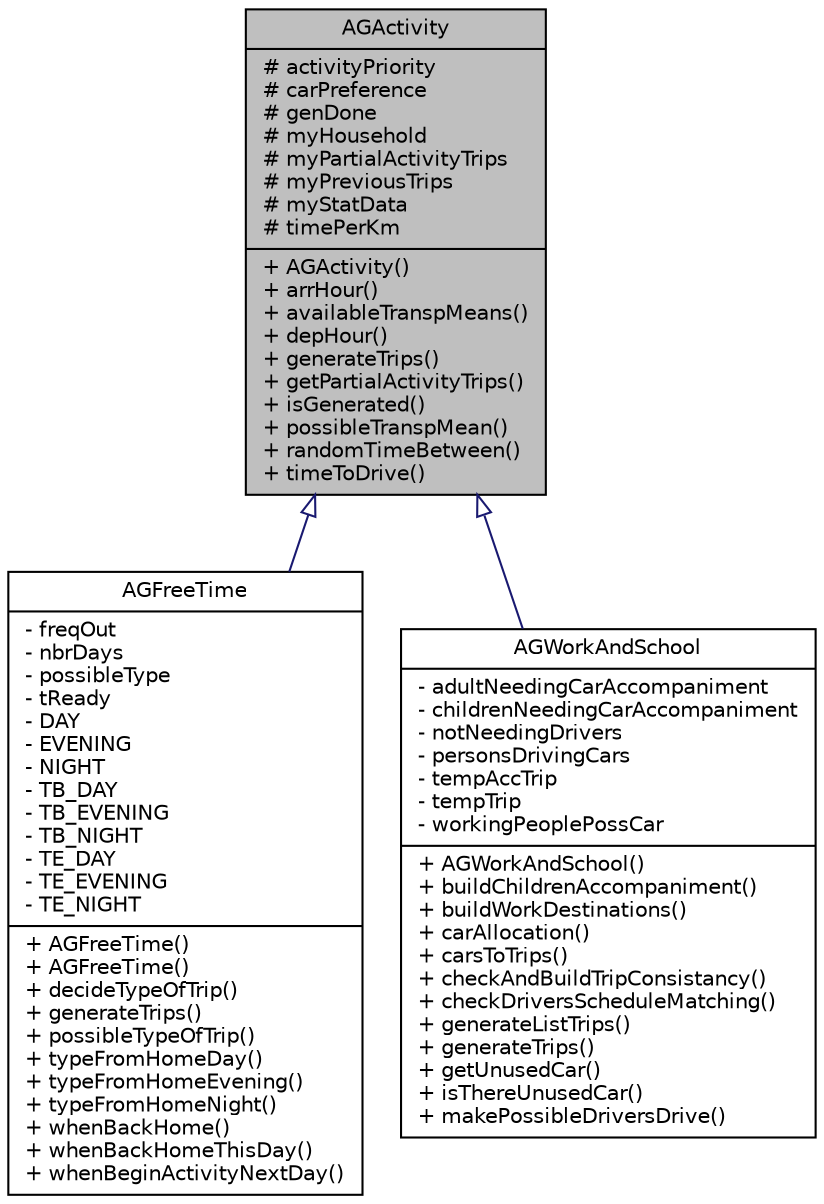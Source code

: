 digraph "AGActivity"
{
  edge [fontname="Helvetica",fontsize="10",labelfontname="Helvetica",labelfontsize="10"];
  node [fontname="Helvetica",fontsize="10",shape=record];
  Node0 [label="{AGActivity\n|# activityPriority\l# carPreference\l# genDone\l# myHousehold\l# myPartialActivityTrips\l# myPreviousTrips\l# myStatData\l# timePerKm\l|+ AGActivity()\l+ arrHour()\l+ availableTranspMeans()\l+ depHour()\l+ generateTrips()\l+ getPartialActivityTrips()\l+ isGenerated()\l+ possibleTranspMean()\l+ randomTimeBetween()\l+ timeToDrive()\l}",height=0.2,width=0.4,color="black", fillcolor="grey75", style="filled", fontcolor="black"];
  Node0 -> Node1 [dir="back",color="midnightblue",fontsize="10",style="solid",arrowtail="onormal",fontname="Helvetica"];
  Node1 [label="{AGFreeTime\n|- freqOut\l- nbrDays\l- possibleType\l- tReady\l- DAY\l- EVENING\l- NIGHT\l- TB_DAY\l- TB_EVENING\l- TB_NIGHT\l- TE_DAY\l- TE_EVENING\l- TE_NIGHT\l|+ AGFreeTime()\l+ AGFreeTime()\l+ decideTypeOfTrip()\l+ generateTrips()\l+ possibleTypeOfTrip()\l+ typeFromHomeDay()\l+ typeFromHomeEvening()\l+ typeFromHomeNight()\l+ whenBackHome()\l+ whenBackHomeThisDay()\l+ whenBeginActivityNextDay()\l}",height=0.2,width=0.4,color="black", fillcolor="white", style="filled",URL="$d2/df3/class_a_g_free_time.html"];
  Node0 -> Node2 [dir="back",color="midnightblue",fontsize="10",style="solid",arrowtail="onormal",fontname="Helvetica"];
  Node2 [label="{AGWorkAndSchool\n|- adultNeedingCarAccompaniment\l- childrenNeedingCarAccompaniment\l- notNeedingDrivers\l- personsDrivingCars\l- tempAccTrip\l- tempTrip\l- workingPeoplePossCar\l|+ AGWorkAndSchool()\l+ buildChildrenAccompaniment()\l+ buildWorkDestinations()\l+ carAllocation()\l+ carsToTrips()\l+ checkAndBuildTripConsistancy()\l+ checkDriversScheduleMatching()\l+ generateListTrips()\l+ generateTrips()\l+ getUnusedCar()\l+ isThereUnusedCar()\l+ makePossibleDriversDrive()\l}",height=0.2,width=0.4,color="black", fillcolor="white", style="filled",URL="$da/d0c/class_a_g_work_and_school.html"];
}
